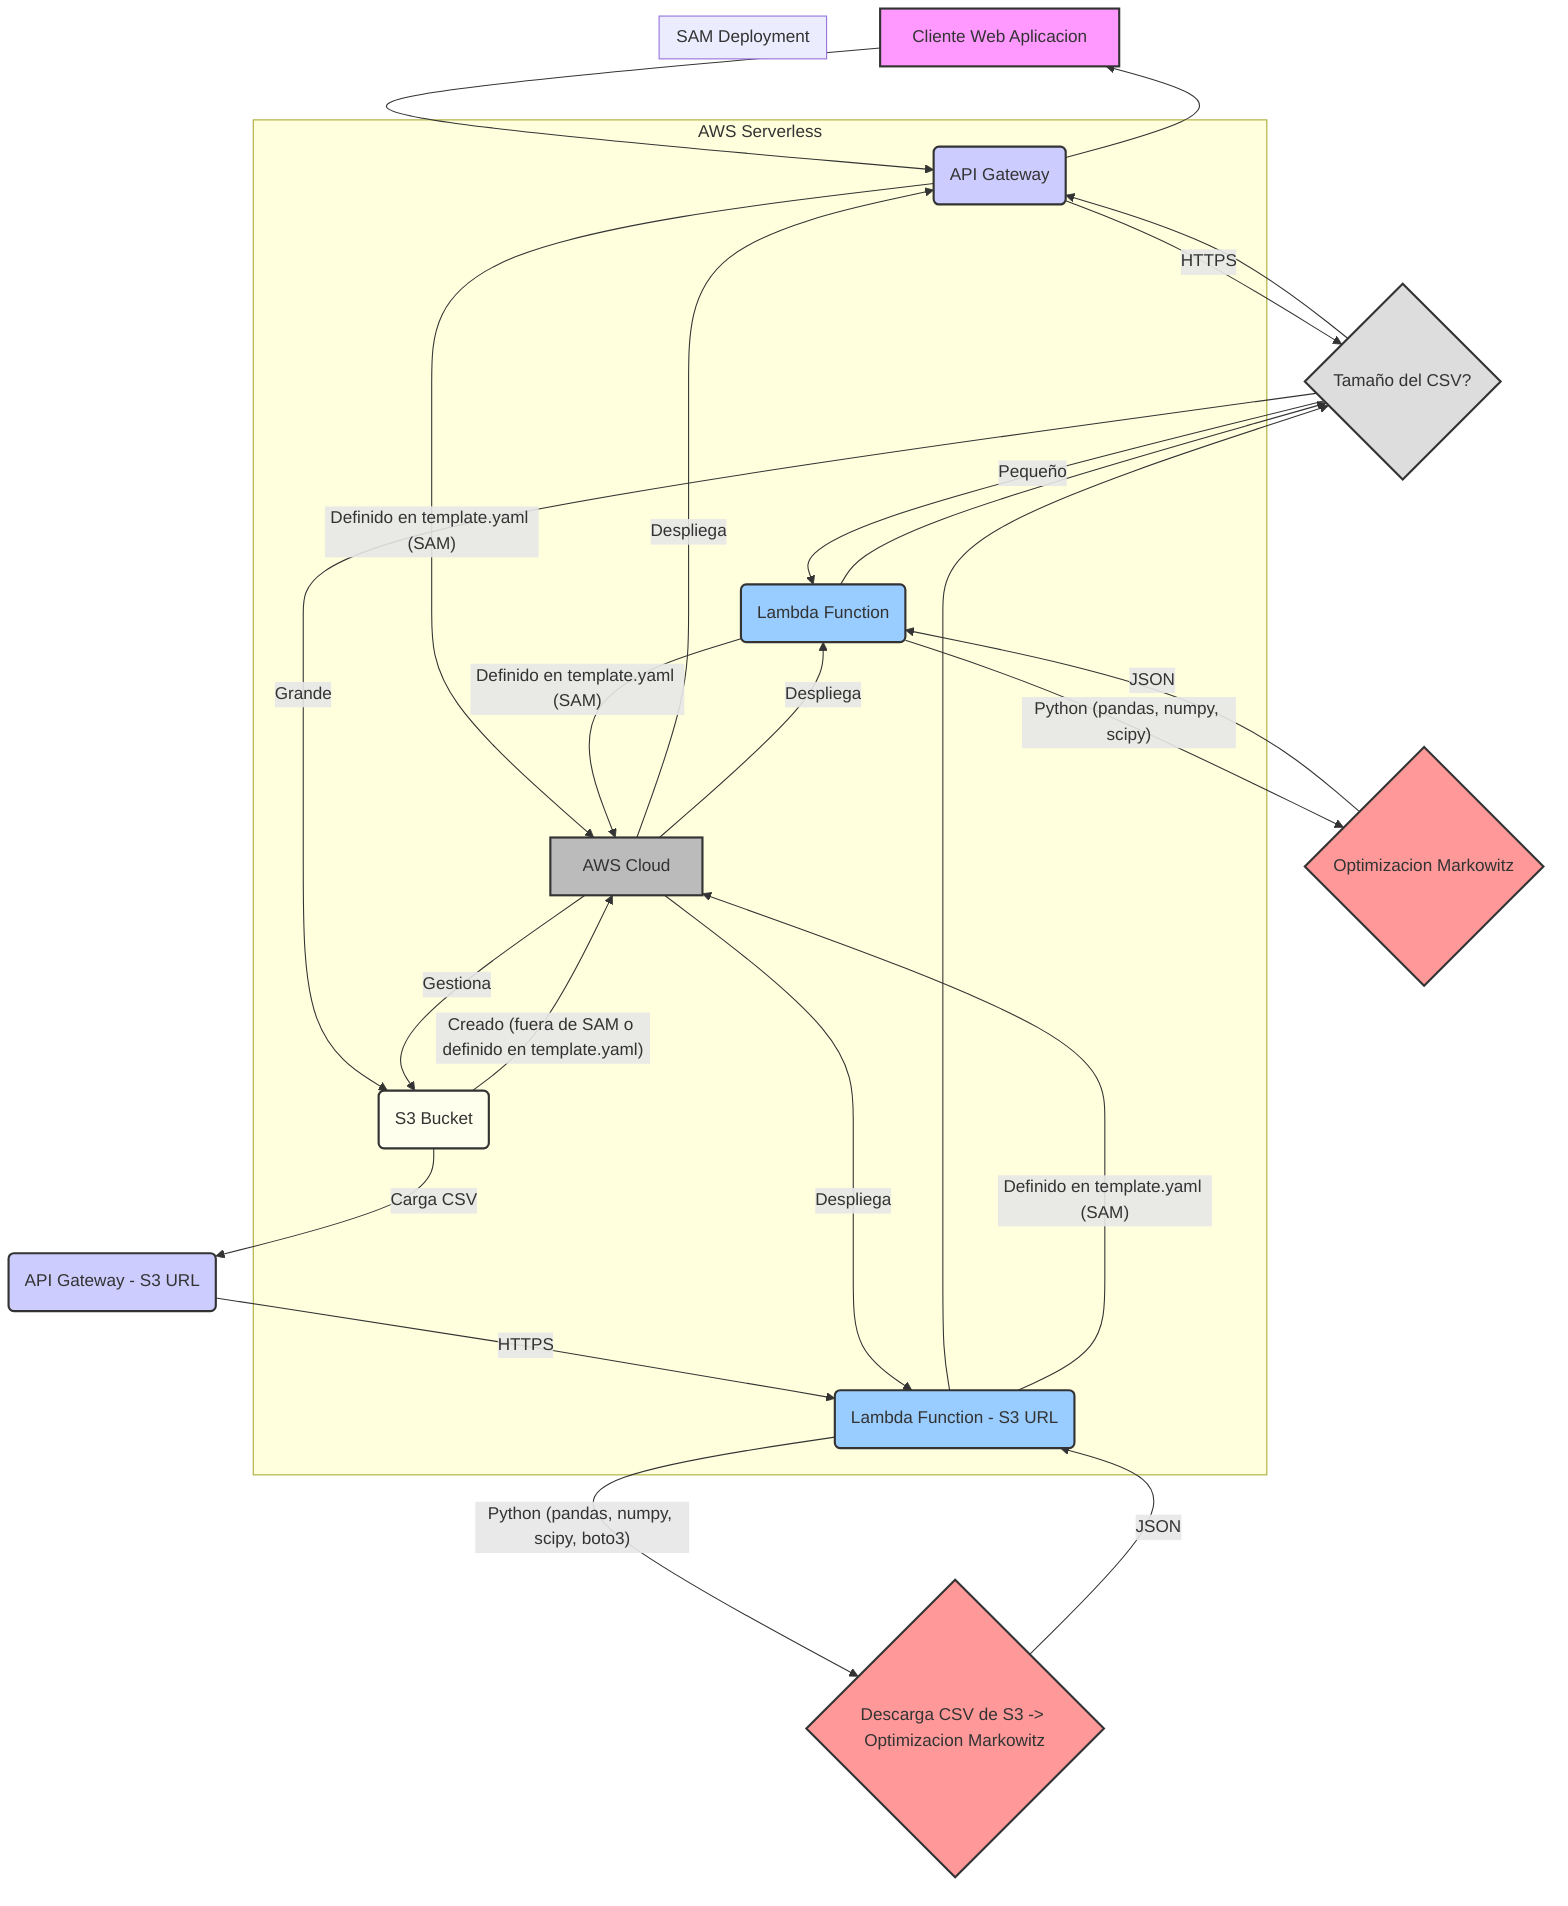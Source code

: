 graph TB
    A[Cliente Web Aplicacion] --> B(API Gateway)
    B -- HTTPS --> C{Tamaño del CSV?}
    C -- Pequeño --> D(Lambda Function)
    C -- Grande --> E(S3 Bucket)
    E -- Carga CSV --> F(API Gateway - S3 URL)
    F -- HTTPS --> G(Lambda Function - S3 URL)
    D -- Python (pandas, numpy, scipy) --> H{Optimizacion Markowitz}
    G -- Python (pandas, numpy, scipy, boto3) --> I{Descarga CSV de S3 -> Optimizacion Markowitz}
    H -- JSON --> D
    I -- JSON --> G

    D --> C
    G --> C
    C --> B
    B --> A

    subgraph AWS Serverless
        direction TB
        B -- Definido en template.yaml (SAM) --> AWS
        D -- Definido en template.yaml (SAM) --> AWS
        G -- Definido en template.yaml (SAM) --> AWS
        E -- Creado (fuera de SAM o definido en template.yaml) --> AWS
    end

    subgraph AWS CloudFormation [SAM Deployment]
        direction LR
        AWS[AWS Cloud] -- Despliega --> B
        AWS -- Despliega --> D
        AWS -- Despliega --> G
        AWS -- Gestiona --> E
    end

    style A fill:#f9f,stroke:#333,stroke-width:2px
    style B fill:#ccf,stroke:#333,stroke-width:2px
    style D fill:#9cf,stroke:#333,stroke-width:2px
    style G fill:#9cf,stroke:#333,stroke-width:2px
    style H fill:#f99,stroke:#333,stroke-width:2px
    style I fill:#f99,stroke:#333,stroke-width:2px
    style E fill:#ffe,stroke:#333,stroke-width:2px
    style C fill:#ddd,stroke:#333,stroke-width:2px
    style F fill:#ccf,stroke:#333,stroke-width:2px
    style AWS fill:#bbb,stroke:#333,stroke-width:2px